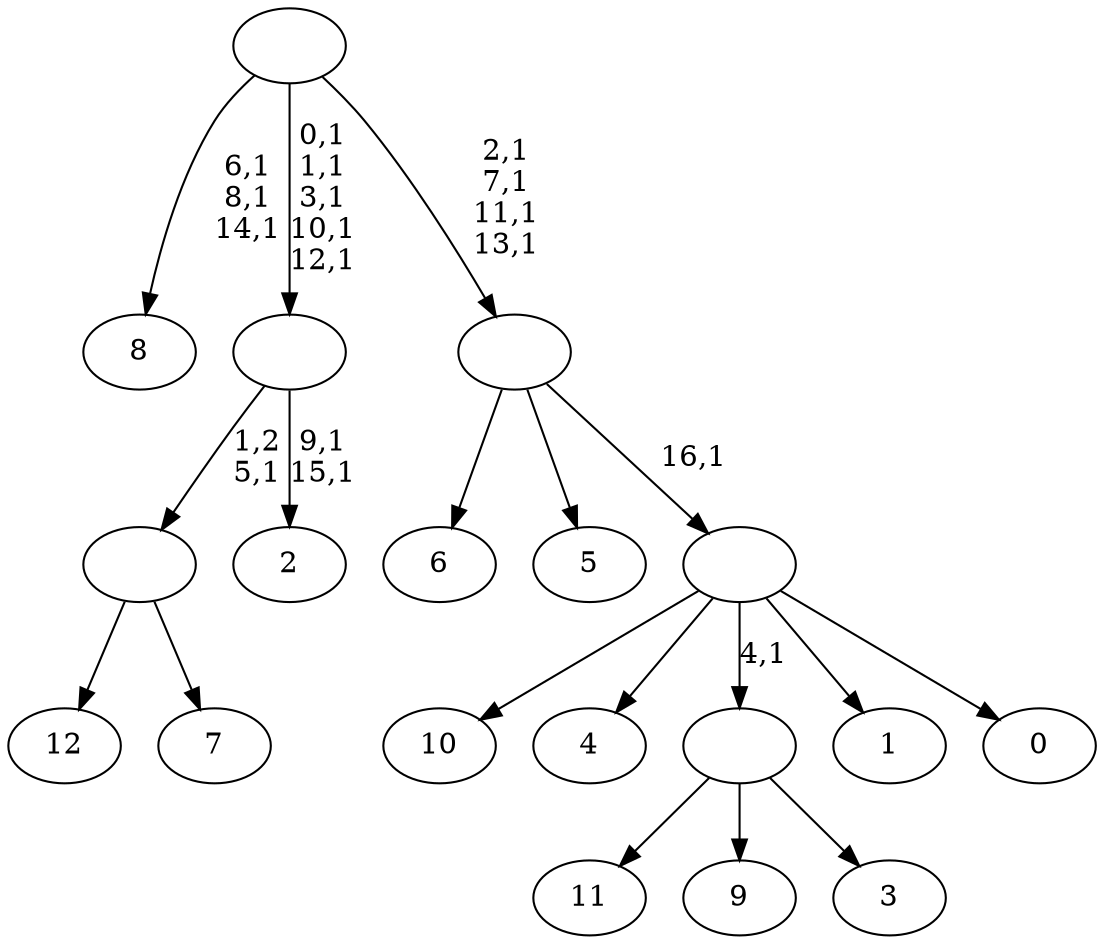 digraph T {
	30 [label="12"]
	29 [label="11"]
	28 [label="10"]
	27 [label="9"]
	26 [label="8"]
	22 [label="7"]
	21 [label=""]
	20 [label="6"]
	19 [label="5"]
	18 [label="4"]
	17 [label="3"]
	16 [label=""]
	15 [label="2"]
	12 [label=""]
	7 [label="1"]
	6 [label="0"]
	5 [label=""]
	4 [label=""]
	0 [label=""]
	21 -> 30 [label=""]
	21 -> 22 [label=""]
	16 -> 29 [label=""]
	16 -> 27 [label=""]
	16 -> 17 [label=""]
	12 -> 15 [label="9,1\n15,1"]
	12 -> 21 [label="1,2\n5,1"]
	5 -> 28 [label=""]
	5 -> 18 [label=""]
	5 -> 16 [label="4,1"]
	5 -> 7 [label=""]
	5 -> 6 [label=""]
	4 -> 20 [label=""]
	4 -> 19 [label=""]
	4 -> 5 [label="16,1"]
	0 -> 4 [label="2,1\n7,1\n11,1\n13,1"]
	0 -> 12 [label="0,1\n1,1\n3,1\n10,1\n12,1"]
	0 -> 26 [label="6,1\n8,1\n14,1"]
}
